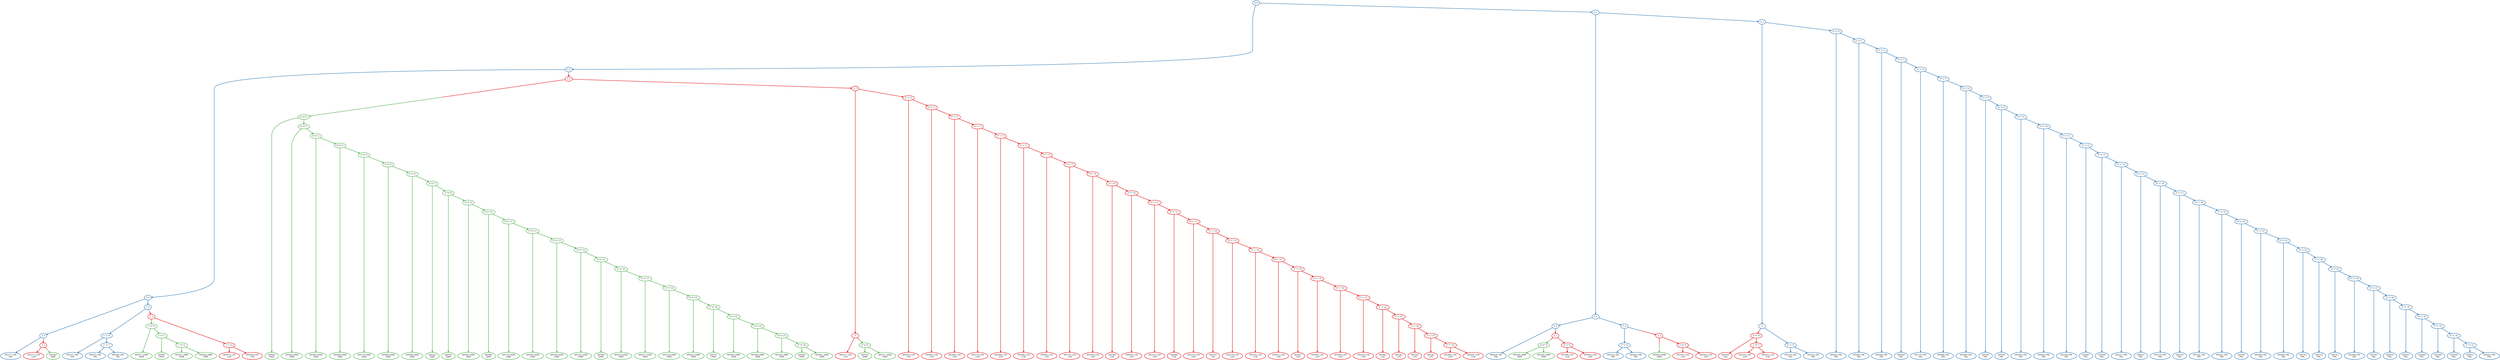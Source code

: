 digraph T {
	{
		rank=same
		236 [penwidth=3,colorscheme=set19,color=2,label="ASV029_PRL\nPRL"]
		235 [penwidth=3,colorscheme=set19,color=3,label="ASV209_HMR\nHMR"]
		234 [penwidth=3,colorscheme=set19,color=3,label="ASV029_HMR\nHMR"]
		232 [penwidth=3,colorscheme=set19,color=1,label="ASV209_LGR\nLGR"]
		231 [penwidth=3,colorscheme=set19,color=1,label="ASV029_LGR\nLGR"]
		227 [penwidth=3,colorscheme=set19,color=3,label="ASV042_HMR\nHMR"]
		226 [penwidth=3,colorscheme=set19,color=1,label="ASV191_LGR\nLGR"]
		225 [penwidth=3,colorscheme=set19,color=1,label="ASV042_LGR\nLGR"]
		223 [penwidth=3,colorscheme=set19,color=2,label="ASV191_PRL\nPRL"]
		222 [penwidth=3,colorscheme=set19,color=2,label="ASV042_PRL\nPRL"]
		218 [penwidth=3,colorscheme=set19,color=1,label="ASV317_LGR\nLGR"]
		217 [penwidth=3,colorscheme=set19,color=3,label="ASV333\nHMR"]
		216 [penwidth=3,colorscheme=set19,color=3,label="ASV317_HMR\nHMR"]
		213 [penwidth=3,colorscheme=set19,color=2,label="ASV177_PRL\nPRL"]
		212 [penwidth=3,colorscheme=set19,color=1,label="ASV177_LGR\nLGR"]
		211 [penwidth=3,colorscheme=set19,color=3,label="ASV363\nHMR"]
		208 [penwidth=3,colorscheme=set19,color=1,label="ASV219_LGR\nLGR"]
		207 [penwidth=3,colorscheme=set19,color=1,label="ASV425_LGR\nLGR"]
		205 [penwidth=3,colorscheme=set19,color=1,label="ASV538\nLGR"]
		203 [penwidth=3,colorscheme=set19,color=2,label="ASV219_PRL\nPRL"]
		202 [penwidth=3,colorscheme=set19,color=2,label="ASV425_PRL\nPRL"]
		199 [penwidth=3,colorscheme=set19,color=3,label="ASV075_HMR\nHMR"]
		198 [penwidth=3,colorscheme=set19,color=3,label="ASV058_HMR\nHMR"]
		196 [penwidth=3,colorscheme=set19,color=3,label="ASV656\nHMR"]
		194 [penwidth=3,colorscheme=set19,color=3,label="ASV277_HMR\nHMR"]
		192 [penwidth=3,colorscheme=set19,color=1,label="ASV075_LGR\nLGR"]
		191 [penwidth=3,colorscheme=set19,color=1,label="ASV058_LGR\nLGR"]
		189 [penwidth=3,colorscheme=set19,color=2,label="ASV075_PRL\nPRL"]
		188 [penwidth=3,colorscheme=set19,color=2,label="ASV058_PRL\nPRL"]
		186 [penwidth=3,colorscheme=set19,color=2,label="ASV277_PRL\nPRL"]
		182 [penwidth=3,colorscheme=set19,color=3,label="ASV445\nHMR"]
		181 [penwidth=3,colorscheme=set19,color=3,label="ASV001_HMR\nHMR"]
		179 [penwidth=3,colorscheme=set19,color=3,label="ASV254_HMR\nHMR"]
		177 [penwidth=3,colorscheme=set19,color=3,label="ASV040_HMR\nHMR"]
		175 [penwidth=3,colorscheme=set19,color=3,label="ASV095_HMR\nHMR"]
		173 [penwidth=3,colorscheme=set19,color=3,label="ASV533\nHMR"]
		171 [penwidth=3,colorscheme=set19,color=3,label="ASV023_HMR\nHMR"]
		169 [penwidth=3,colorscheme=set19,color=3,label="ASV119_HMR\nHMR"]
		167 [penwidth=3,colorscheme=set19,color=3,label="ASV217_HMR\nHMR"]
		165 [penwidth=3,colorscheme=set19,color=3,label="ASV218_HMR\nHMR"]
		163 [penwidth=3,colorscheme=set19,color=3,label="ASV383\nHMR"]
		161 [penwidth=3,colorscheme=set19,color=3,label="ASV152_HMR\nHMR"]
		159 [penwidth=3,colorscheme=set19,color=3,label="ASV039_HMR\nHMR"]
		157 [penwidth=3,colorscheme=set19,color=3,label="ASV050_HMR\nHMR"]
		155 [penwidth=3,colorscheme=set19,color=3,label="ASV178_HMR\nHMR"]
		153 [penwidth=3,colorscheme=set19,color=3,label="ASV446\nHMR"]
		151 [penwidth=3,colorscheme=set19,color=3,label="ASV063_HMR\nHMR"]
		149 [penwidth=3,colorscheme=set19,color=3,label="ASV535\nHMR"]
		147 [penwidth=3,colorscheme=set19,color=3,label="ASV223\nHMR"]
		145 [penwidth=3,colorscheme=set19,color=3,label="ASV080_HMR\nHMR"]
		143 [penwidth=3,colorscheme=set19,color=3,label="ASV069_HMR\nHMR"]
		141 [penwidth=3,colorscheme=set19,color=3,label="ASV179_HMR\nHMR"]
		139 [penwidth=3,colorscheme=set19,color=3,label="ASV046_HMR\nHMR"]
		137 [penwidth=3,colorscheme=set19,color=3,label="ASV065_HMR\nHMR"]
		135 [penwidth=3,colorscheme=set19,color=3,label="ASV024_HMR\nHMR"]
		133 [penwidth=3,colorscheme=set19,color=3,label="ASV616\nHMR"]
		131 [penwidth=3,colorscheme=set19,color=1,label="ASV408_LGR\nLGR"]
		130 [penwidth=3,colorscheme=set19,color=1,label="ASV001_LGR\nLGR"]
		128 [penwidth=3,colorscheme=set19,color=1,label="ASV382\nLGR"]
		126 [penwidth=3,colorscheme=set19,color=1,label="ASV559\nLGR"]
		124 [penwidth=3,colorscheme=set19,color=1,label="ASV362\nLGR"]
		122 [penwidth=3,colorscheme=set19,color=1,label="ASV465\nLGR"]
		120 [penwidth=3,colorscheme=set19,color=1,label="ASV254_LGR\nLGR"]
		118 [penwidth=3,colorscheme=set19,color=1,label="ASV040_LGR\nLGR"]
		116 [penwidth=3,colorscheme=set19,color=1,label="ASV095_LGR\nLGR"]
		114 [penwidth=3,colorscheme=set19,color=1,label="ASV655\nLGR"]
		112 [penwidth=3,colorscheme=set19,color=1,label="ASV023_LGR\nLGR"]
		110 [penwidth=3,colorscheme=set19,color=1,label="ASV142_LGR\nLGR"]
		108 [penwidth=3,colorscheme=set19,color=1,label="ASV119_LGR\nLGR"]
		106 [penwidth=3,colorscheme=set19,color=1,label="ASV276\nLGR"]
		104 [penwidth=3,colorscheme=set19,color=1,label="ASV218_LGR\nLGR"]
		102 [penwidth=3,colorscheme=set19,color=1,label="ASV466\nLGR"]
		100 [penwidth=3,colorscheme=set19,color=1,label="ASV152_LGR\nLGR"]
		98 [penwidth=3,colorscheme=set19,color=1,label="ASV039_LGR\nLGR"]
		96 [penwidth=3,colorscheme=set19,color=1,label="ASV580\nLGR"]
		94 [penwidth=3,colorscheme=set19,color=1,label="ASV050_LGR\nLGR"]
		92 [penwidth=3,colorscheme=set19,color=1,label="ASV178_LGR\nLGR"]
		90 [penwidth=3,colorscheme=set19,color=1,label="ASV063_LGR\nLGR"]
		88 [penwidth=3,colorscheme=set19,color=1,label="ASV080_LGR\nLGR"]
		86 [penwidth=3,colorscheme=set19,color=1,label="ASV069_LGR\nLGR"]
		84 [penwidth=3,colorscheme=set19,color=1,label="ASV179_LGR\nLGR"]
		82 [penwidth=3,colorscheme=set19,color=1,label="ASV046_LGR\nLGR"]
		80 [penwidth=3,colorscheme=set19,color=1,label="ASV065_LGR\nLGR"]
		78 [penwidth=3,colorscheme=set19,color=1,label="ASV024_LGR\nLGR"]
		76 [penwidth=3,colorscheme=set19,color=2,label="ASV612\nPRL"]
		75 [penwidth=3,colorscheme=set19,color=2,label="ASV001_PRL\nPRL"]
		73 [penwidth=3,colorscheme=set19,color=2,label="ASV508\nPRL"]
		71 [penwidth=3,colorscheme=set19,color=2,label="ASV390\nPRL"]
		69 [penwidth=3,colorscheme=set19,color=2,label="ASV464\nPRL"]
		67 [penwidth=3,colorscheme=set19,color=2,label="ASV613\nPRL"]
		65 [penwidth=3,colorscheme=set19,color=2,label="ASV614\nPRL"]
		63 [penwidth=3,colorscheme=set19,color=2,label="ASV391\nPRL"]
		61 [penwidth=3,colorscheme=set19,color=2,label="ASV408_PRL\nPRL"]
		59 [penwidth=3,colorscheme=set19,color=2,label="ASV315\nPRL"]
		57 [penwidth=3,colorscheme=set19,color=2,label="ASV116\nPRL"]
		55 [penwidth=3,colorscheme=set19,color=2,label="ASV316\nPRL"]
		53 [penwidth=3,colorscheme=set19,color=2,label="ASV040_PRL\nPRL"]
		51 [penwidth=3,colorscheme=set19,color=2,label="ASV095_PRL\nPRL"]
		49 [penwidth=3,colorscheme=set19,color=2,label="ASV392\nPRL"]
		47 [penwidth=3,colorscheme=set19,color=2,label="ASV023_PRL\nPRL"]
		45 [penwidth=3,colorscheme=set19,color=2,label="ASV142_PRL\nPRL"]
		43 [penwidth=3,colorscheme=set19,color=2,label="ASV534\nPRL"]
		41 [penwidth=3,colorscheme=set19,color=2,label="ASV119_PRL\nPRL"]
		39 [penwidth=3,colorscheme=set19,color=2,label="ASV615\nPRL"]
		37 [penwidth=3,colorscheme=set19,color=2,label="ASV217_PRL\nPRL"]
		35 [penwidth=3,colorscheme=set19,color=2,label="ASV509\nPRL"]
		33 [penwidth=3,colorscheme=set19,color=2,label="ASV467\nPRL"]
		31 [penwidth=3,colorscheme=set19,color=2,label="ASV039_PRL\nPRL"]
		29 [penwidth=3,colorscheme=set19,color=2,label="ASV050_PRL\nPRL"]
		27 [penwidth=3,colorscheme=set19,color=2,label="ASV063_PRL\nPRL"]
		25 [penwidth=3,colorscheme=set19,color=2,label="ASV536\nPRL"]
		23 [penwidth=3,colorscheme=set19,color=2,label="ASV293\nPRL"]
		21 [penwidth=3,colorscheme=set19,color=2,label="ASV080_PRL\nPRL"]
		19 [penwidth=3,colorscheme=set19,color=2,label="ASV069_PRL\nPRL"]
		17 [penwidth=3,colorscheme=set19,color=2,label="ASV179_PRL\nPRL"]
		15 [penwidth=3,colorscheme=set19,color=2,label="ASV409\nPRL"]
		13 [penwidth=3,colorscheme=set19,color=2,label="ASV046_PRL\nPRL"]
		11 [penwidth=3,colorscheme=set19,color=2,label="ASV065_PRL\nPRL"]
		9 [penwidth=3,colorscheme=set19,color=2,label="ASV024_PRL\nPRL"]
	}
	233 [penwidth=3,colorscheme=set19,color=3,label="6^0^0"]
	230 [penwidth=3,colorscheme=set19,color=1,label="6^1^0"]
	229 [penwidth=3,colorscheme=set19,color=1,label="6_1"]
	228 [penwidth=3,colorscheme=set19,color=2,label="6_0"]
	224 [penwidth=3,colorscheme=set19,color=1,label="5^0^0"]
	221 [penwidth=3,colorscheme=set19,color=2,label="5^1^0"]
	220 [penwidth=3,colorscheme=set19,color=1,label="5_1"]
	219 [penwidth=3,colorscheme=set19,color=2,label="5_0"]
	215 [penwidth=3,colorscheme=set19,color=3,label="4^0^0"]
	214 [penwidth=3,colorscheme=set19,color=1,label="4"]
	210 [penwidth=3,colorscheme=set19,color=1,label="3_1"]
	209 [penwidth=3,colorscheme=set19,color=2,label="3_0"]
	206 [penwidth=3,colorscheme=set19,color=1,label="2^0^1"]
	204 [penwidth=3,colorscheme=set19,color=1,label="2^0^0"]
	201 [penwidth=3,colorscheme=set19,color=2,label="2^1^0"]
	200 [penwidth=3,colorscheme=set19,color=2,label="2"]
	197 [penwidth=3,colorscheme=set19,color=3,label="1^0^2"]
	195 [penwidth=3,colorscheme=set19,color=3,label="1^0^1"]
	193 [penwidth=3,colorscheme=set19,color=3,label="1^0^0"]
	190 [penwidth=3,colorscheme=set19,color=1,label="1^1^0"]
	187 [penwidth=3,colorscheme=set19,color=2,label="1^2^1"]
	185 [penwidth=3,colorscheme=set19,color=2,label="1^2^0"]
	184 [penwidth=3,colorscheme=set19,color=1,label="1_1"]
	183 [penwidth=3,colorscheme=set19,color=2,label="1_0"]
	180 [penwidth=3,colorscheme=set19,color=3,label="0^0^24"]
	178 [penwidth=3,colorscheme=set19,color=3,label="0^0^23"]
	176 [penwidth=3,colorscheme=set19,color=3,label="0^0^22"]
	174 [penwidth=3,colorscheme=set19,color=3,label="0^0^21"]
	172 [penwidth=3,colorscheme=set19,color=3,label="0^0^20"]
	170 [penwidth=3,colorscheme=set19,color=3,label="0^0^19"]
	168 [penwidth=3,colorscheme=set19,color=3,label="0^0^18"]
	166 [penwidth=3,colorscheme=set19,color=3,label="0^0^17"]
	164 [penwidth=3,colorscheme=set19,color=3,label="0^0^16"]
	162 [penwidth=3,colorscheme=set19,color=3,label="0^0^15"]
	160 [penwidth=3,colorscheme=set19,color=3,label="0^0^14"]
	158 [penwidth=3,colorscheme=set19,color=3,label="0^0^13"]
	156 [penwidth=3,colorscheme=set19,color=3,label="0^0^12"]
	154 [penwidth=3,colorscheme=set19,color=3,label="0^0^11"]
	152 [penwidth=3,colorscheme=set19,color=3,label="0^0^10"]
	150 [penwidth=3,colorscheme=set19,color=3,label="0^0^9"]
	148 [penwidth=3,colorscheme=set19,color=3,label="0^0^8"]
	146 [penwidth=3,colorscheme=set19,color=3,label="0^0^7"]
	144 [penwidth=3,colorscheme=set19,color=3,label="0^0^6"]
	142 [penwidth=3,colorscheme=set19,color=3,label="0^0^5"]
	140 [penwidth=3,colorscheme=set19,color=3,label="0^0^4"]
	138 [penwidth=3,colorscheme=set19,color=3,label="0^0^3"]
	136 [penwidth=3,colorscheme=set19,color=3,label="0^0^2"]
	134 [penwidth=3,colorscheme=set19,color=3,label="0^0^1"]
	132 [penwidth=3,colorscheme=set19,color=3,label="0^0^0"]
	129 [penwidth=3,colorscheme=set19,color=1,label="0^1^26"]
	127 [penwidth=3,colorscheme=set19,color=1,label="0^1^25"]
	125 [penwidth=3,colorscheme=set19,color=1,label="0^1^24"]
	123 [penwidth=3,colorscheme=set19,color=1,label="0^1^23"]
	121 [penwidth=3,colorscheme=set19,color=1,label="0^1^22"]
	119 [penwidth=3,colorscheme=set19,color=1,label="0^1^21"]
	117 [penwidth=3,colorscheme=set19,color=1,label="0^1^20"]
	115 [penwidth=3,colorscheme=set19,color=1,label="0^1^19"]
	113 [penwidth=3,colorscheme=set19,color=1,label="0^1^18"]
	111 [penwidth=3,colorscheme=set19,color=1,label="0^1^17"]
	109 [penwidth=3,colorscheme=set19,color=1,label="0^1^16"]
	107 [penwidth=3,colorscheme=set19,color=1,label="0^1^15"]
	105 [penwidth=3,colorscheme=set19,color=1,label="0^1^14"]
	103 [penwidth=3,colorscheme=set19,color=1,label="0^1^13"]
	101 [penwidth=3,colorscheme=set19,color=1,label="0^1^12"]
	99 [penwidth=3,colorscheme=set19,color=1,label="0^1^11"]
	97 [penwidth=3,colorscheme=set19,color=1,label="0^1^10"]
	95 [penwidth=3,colorscheme=set19,color=1,label="0^1^9"]
	93 [penwidth=3,colorscheme=set19,color=1,label="0^1^8"]
	91 [penwidth=3,colorscheme=set19,color=1,label="0^1^7"]
	89 [penwidth=3,colorscheme=set19,color=1,label="0^1^6"]
	87 [penwidth=3,colorscheme=set19,color=1,label="0^1^5"]
	85 [penwidth=3,colorscheme=set19,color=1,label="0^1^4"]
	83 [penwidth=3,colorscheme=set19,color=1,label="0^1^3"]
	81 [penwidth=3,colorscheme=set19,color=1,label="0^1^2"]
	79 [penwidth=3,colorscheme=set19,color=1,label="0^1^1"]
	77 [penwidth=3,colorscheme=set19,color=1,label="0^1^0"]
	74 [penwidth=3,colorscheme=set19,color=2,label="0^2^33"]
	72 [penwidth=3,colorscheme=set19,color=2,label="0^2^32"]
	70 [penwidth=3,colorscheme=set19,color=2,label="0^2^31"]
	68 [penwidth=3,colorscheme=set19,color=2,label="0^2^30"]
	66 [penwidth=3,colorscheme=set19,color=2,label="0^2^29"]
	64 [penwidth=3,colorscheme=set19,color=2,label="0^2^28"]
	62 [penwidth=3,colorscheme=set19,color=2,label="0^2^27"]
	60 [penwidth=3,colorscheme=set19,color=2,label="0^2^26"]
	58 [penwidth=3,colorscheme=set19,color=2,label="0^2^25"]
	56 [penwidth=3,colorscheme=set19,color=2,label="0^2^24"]
	54 [penwidth=3,colorscheme=set19,color=2,label="0^2^23"]
	52 [penwidth=3,colorscheme=set19,color=2,label="0^2^22"]
	50 [penwidth=3,colorscheme=set19,color=2,label="0^2^21"]
	48 [penwidth=3,colorscheme=set19,color=2,label="0^2^20"]
	46 [penwidth=3,colorscheme=set19,color=2,label="0^2^19"]
	44 [penwidth=3,colorscheme=set19,color=2,label="0^2^18"]
	42 [penwidth=3,colorscheme=set19,color=2,label="0^2^17"]
	40 [penwidth=3,colorscheme=set19,color=2,label="0^2^16"]
	38 [penwidth=3,colorscheme=set19,color=2,label="0^2^15"]
	36 [penwidth=3,colorscheme=set19,color=2,label="0^2^14"]
	34 [penwidth=3,colorscheme=set19,color=2,label="0^2^13"]
	32 [penwidth=3,colorscheme=set19,color=2,label="0^2^12"]
	30 [penwidth=3,colorscheme=set19,color=2,label="0^2^11"]
	28 [penwidth=3,colorscheme=set19,color=2,label="0^2^10"]
	26 [penwidth=3,colorscheme=set19,color=2,label="0^2^9"]
	24 [penwidth=3,colorscheme=set19,color=2,label="0^2^8"]
	22 [penwidth=3,colorscheme=set19,color=2,label="0^2^7"]
	20 [penwidth=3,colorscheme=set19,color=2,label="0^2^6"]
	18 [penwidth=3,colorscheme=set19,color=2,label="0^2^5"]
	16 [penwidth=3,colorscheme=set19,color=2,label="0^2^4"]
	14 [penwidth=3,colorscheme=set19,color=2,label="0^2^3"]
	12 [penwidth=3,colorscheme=set19,color=2,label="0^2^2"]
	10 [penwidth=3,colorscheme=set19,color=2,label="0^2^1"]
	8 [penwidth=3,colorscheme=set19,color=2,label="0^2^0"]
	7 [penwidth=3,colorscheme=set19,color=1,label="0_7"]
	6 [penwidth=3,colorscheme=set19,color=2,label="0_6"]
	5 [penwidth=3,colorscheme=set19,color=1,label="0_5"]
	4 [penwidth=3,colorscheme=set19,color=2,label="0_4"]
	3 [penwidth=3,colorscheme=set19,color=2,label="0_3"]
	2 [penwidth=3,colorscheme=set19,color=2,label="0_2"]
	1 [penwidth=3,colorscheme=set19,color=2,label="0_1"]
	0 [penwidth=3,colorscheme=set19,color=2,label="0_0"]
	233 -> 235 [penwidth=3,colorscheme=set19,color=3]
	233 -> 234 [penwidth=3,colorscheme=set19,color=3]
	230 -> 232 [penwidth=3,colorscheme=set19,color=1]
	230 -> 231 [penwidth=3,colorscheme=set19,color=1]
	229 -> 233 [penwidth=3,colorscheme=set19,color="1;0.5:3"]
	229 -> 230 [penwidth=3,colorscheme=set19,color=1]
	228 -> 236 [penwidth=3,colorscheme=set19,color=2]
	228 -> 229 [penwidth=3,colorscheme=set19,color="2;0.5:1"]
	224 -> 226 [penwidth=3,colorscheme=set19,color=1]
	224 -> 225 [penwidth=3,colorscheme=set19,color=1]
	221 -> 223 [penwidth=3,colorscheme=set19,color=2]
	221 -> 222 [penwidth=3,colorscheme=set19,color=2]
	220 -> 227 [penwidth=3,colorscheme=set19,color="1;0.5:3"]
	220 -> 224 [penwidth=3,colorscheme=set19,color=1]
	219 -> 221 [penwidth=3,colorscheme=set19,color=2]
	219 -> 220 [penwidth=3,colorscheme=set19,color="2;0.5:1"]
	215 -> 217 [penwidth=3,colorscheme=set19,color=3]
	215 -> 216 [penwidth=3,colorscheme=set19,color=3]
	214 -> 218 [penwidth=3,colorscheme=set19,color=1]
	214 -> 215 [penwidth=3,colorscheme=set19,color="1;0.5:3"]
	210 -> 212 [penwidth=3,colorscheme=set19,color=1]
	210 -> 211 [penwidth=3,colorscheme=set19,color="1;0.5:3"]
	209 -> 213 [penwidth=3,colorscheme=set19,color=2]
	209 -> 210 [penwidth=3,colorscheme=set19,color="2;0.5:1"]
	206 -> 208 [penwidth=3,colorscheme=set19,color=1]
	206 -> 207 [penwidth=3,colorscheme=set19,color=1]
	204 -> 206 [penwidth=3,colorscheme=set19,color=1]
	204 -> 205 [penwidth=3,colorscheme=set19,color=1]
	201 -> 203 [penwidth=3,colorscheme=set19,color=2]
	201 -> 202 [penwidth=3,colorscheme=set19,color=2]
	200 -> 204 [penwidth=3,colorscheme=set19,color="2;0.5:1"]
	200 -> 201 [penwidth=3,colorscheme=set19,color=2]
	197 -> 199 [penwidth=3,colorscheme=set19,color=3]
	197 -> 198 [penwidth=3,colorscheme=set19,color=3]
	195 -> 197 [penwidth=3,colorscheme=set19,color=3]
	195 -> 196 [penwidth=3,colorscheme=set19,color=3]
	193 -> 195 [penwidth=3,colorscheme=set19,color=3]
	193 -> 194 [penwidth=3,colorscheme=set19,color=3]
	190 -> 192 [penwidth=3,colorscheme=set19,color=1]
	190 -> 191 [penwidth=3,colorscheme=set19,color=1]
	187 -> 189 [penwidth=3,colorscheme=set19,color=2]
	187 -> 188 [penwidth=3,colorscheme=set19,color=2]
	185 -> 187 [penwidth=3,colorscheme=set19,color=2]
	185 -> 186 [penwidth=3,colorscheme=set19,color=2]
	184 -> 193 [penwidth=3,colorscheme=set19,color="1;0.5:3"]
	184 -> 190 [penwidth=3,colorscheme=set19,color=1]
	183 -> 185 [penwidth=3,colorscheme=set19,color=2]
	183 -> 184 [penwidth=3,colorscheme=set19,color="2;0.5:1"]
	180 -> 182 [penwidth=3,colorscheme=set19,color=3]
	180 -> 181 [penwidth=3,colorscheme=set19,color=3]
	178 -> 180 [penwidth=3,colorscheme=set19,color=3]
	178 -> 179 [penwidth=3,colorscheme=set19,color=3]
	176 -> 178 [penwidth=3,colorscheme=set19,color=3]
	176 -> 177 [penwidth=3,colorscheme=set19,color=3]
	174 -> 176 [penwidth=3,colorscheme=set19,color=3]
	174 -> 175 [penwidth=3,colorscheme=set19,color=3]
	172 -> 174 [penwidth=3,colorscheme=set19,color=3]
	172 -> 173 [penwidth=3,colorscheme=set19,color=3]
	170 -> 172 [penwidth=3,colorscheme=set19,color=3]
	170 -> 171 [penwidth=3,colorscheme=set19,color=3]
	168 -> 170 [penwidth=3,colorscheme=set19,color=3]
	168 -> 169 [penwidth=3,colorscheme=set19,color=3]
	166 -> 168 [penwidth=3,colorscheme=set19,color=3]
	166 -> 167 [penwidth=3,colorscheme=set19,color=3]
	164 -> 166 [penwidth=3,colorscheme=set19,color=3]
	164 -> 165 [penwidth=3,colorscheme=set19,color=3]
	162 -> 164 [penwidth=3,colorscheme=set19,color=3]
	162 -> 163 [penwidth=3,colorscheme=set19,color=3]
	160 -> 162 [penwidth=3,colorscheme=set19,color=3]
	160 -> 161 [penwidth=3,colorscheme=set19,color=3]
	158 -> 160 [penwidth=3,colorscheme=set19,color=3]
	158 -> 159 [penwidth=3,colorscheme=set19,color=3]
	156 -> 158 [penwidth=3,colorscheme=set19,color=3]
	156 -> 157 [penwidth=3,colorscheme=set19,color=3]
	154 -> 156 [penwidth=3,colorscheme=set19,color=3]
	154 -> 155 [penwidth=3,colorscheme=set19,color=3]
	152 -> 154 [penwidth=3,colorscheme=set19,color=3]
	152 -> 153 [penwidth=3,colorscheme=set19,color=3]
	150 -> 152 [penwidth=3,colorscheme=set19,color=3]
	150 -> 151 [penwidth=3,colorscheme=set19,color=3]
	148 -> 150 [penwidth=3,colorscheme=set19,color=3]
	148 -> 149 [penwidth=3,colorscheme=set19,color=3]
	146 -> 148 [penwidth=3,colorscheme=set19,color=3]
	146 -> 147 [penwidth=3,colorscheme=set19,color=3]
	144 -> 146 [penwidth=3,colorscheme=set19,color=3]
	144 -> 145 [penwidth=3,colorscheme=set19,color=3]
	142 -> 144 [penwidth=3,colorscheme=set19,color=3]
	142 -> 143 [penwidth=3,colorscheme=set19,color=3]
	140 -> 142 [penwidth=3,colorscheme=set19,color=3]
	140 -> 141 [penwidth=3,colorscheme=set19,color=3]
	138 -> 140 [penwidth=3,colorscheme=set19,color=3]
	138 -> 139 [penwidth=3,colorscheme=set19,color=3]
	136 -> 138 [penwidth=3,colorscheme=set19,color=3]
	136 -> 137 [penwidth=3,colorscheme=set19,color=3]
	134 -> 136 [penwidth=3,colorscheme=set19,color=3]
	134 -> 135 [penwidth=3,colorscheme=set19,color=3]
	132 -> 134 [penwidth=3,colorscheme=set19,color=3]
	132 -> 133 [penwidth=3,colorscheme=set19,color=3]
	129 -> 131 [penwidth=3,colorscheme=set19,color=1]
	129 -> 130 [penwidth=3,colorscheme=set19,color=1]
	127 -> 129 [penwidth=3,colorscheme=set19,color=1]
	127 -> 128 [penwidth=3,colorscheme=set19,color=1]
	125 -> 127 [penwidth=3,colorscheme=set19,color=1]
	125 -> 126 [penwidth=3,colorscheme=set19,color=1]
	123 -> 125 [penwidth=3,colorscheme=set19,color=1]
	123 -> 124 [penwidth=3,colorscheme=set19,color=1]
	121 -> 123 [penwidth=3,colorscheme=set19,color=1]
	121 -> 122 [penwidth=3,colorscheme=set19,color=1]
	119 -> 121 [penwidth=3,colorscheme=set19,color=1]
	119 -> 120 [penwidth=3,colorscheme=set19,color=1]
	117 -> 119 [penwidth=3,colorscheme=set19,color=1]
	117 -> 118 [penwidth=3,colorscheme=set19,color=1]
	115 -> 117 [penwidth=3,colorscheme=set19,color=1]
	115 -> 116 [penwidth=3,colorscheme=set19,color=1]
	113 -> 115 [penwidth=3,colorscheme=set19,color=1]
	113 -> 114 [penwidth=3,colorscheme=set19,color=1]
	111 -> 113 [penwidth=3,colorscheme=set19,color=1]
	111 -> 112 [penwidth=3,colorscheme=set19,color=1]
	109 -> 111 [penwidth=3,colorscheme=set19,color=1]
	109 -> 110 [penwidth=3,colorscheme=set19,color=1]
	107 -> 109 [penwidth=3,colorscheme=set19,color=1]
	107 -> 108 [penwidth=3,colorscheme=set19,color=1]
	105 -> 107 [penwidth=3,colorscheme=set19,color=1]
	105 -> 106 [penwidth=3,colorscheme=set19,color=1]
	103 -> 105 [penwidth=3,colorscheme=set19,color=1]
	103 -> 104 [penwidth=3,colorscheme=set19,color=1]
	101 -> 103 [penwidth=3,colorscheme=set19,color=1]
	101 -> 102 [penwidth=3,colorscheme=set19,color=1]
	99 -> 101 [penwidth=3,colorscheme=set19,color=1]
	99 -> 100 [penwidth=3,colorscheme=set19,color=1]
	97 -> 99 [penwidth=3,colorscheme=set19,color=1]
	97 -> 98 [penwidth=3,colorscheme=set19,color=1]
	95 -> 97 [penwidth=3,colorscheme=set19,color=1]
	95 -> 96 [penwidth=3,colorscheme=set19,color=1]
	93 -> 95 [penwidth=3,colorscheme=set19,color=1]
	93 -> 94 [penwidth=3,colorscheme=set19,color=1]
	91 -> 93 [penwidth=3,colorscheme=set19,color=1]
	91 -> 92 [penwidth=3,colorscheme=set19,color=1]
	89 -> 91 [penwidth=3,colorscheme=set19,color=1]
	89 -> 90 [penwidth=3,colorscheme=set19,color=1]
	87 -> 89 [penwidth=3,colorscheme=set19,color=1]
	87 -> 88 [penwidth=3,colorscheme=set19,color=1]
	85 -> 87 [penwidth=3,colorscheme=set19,color=1]
	85 -> 86 [penwidth=3,colorscheme=set19,color=1]
	83 -> 85 [penwidth=3,colorscheme=set19,color=1]
	83 -> 84 [penwidth=3,colorscheme=set19,color=1]
	81 -> 83 [penwidth=3,colorscheme=set19,color=1]
	81 -> 82 [penwidth=3,colorscheme=set19,color=1]
	79 -> 81 [penwidth=3,colorscheme=set19,color=1]
	79 -> 80 [penwidth=3,colorscheme=set19,color=1]
	77 -> 79 [penwidth=3,colorscheme=set19,color=1]
	77 -> 78 [penwidth=3,colorscheme=set19,color=1]
	74 -> 76 [penwidth=3,colorscheme=set19,color=2]
	74 -> 75 [penwidth=3,colorscheme=set19,color=2]
	72 -> 74 [penwidth=3,colorscheme=set19,color=2]
	72 -> 73 [penwidth=3,colorscheme=set19,color=2]
	70 -> 72 [penwidth=3,colorscheme=set19,color=2]
	70 -> 71 [penwidth=3,colorscheme=set19,color=2]
	68 -> 70 [penwidth=3,colorscheme=set19,color=2]
	68 -> 69 [penwidth=3,colorscheme=set19,color=2]
	66 -> 68 [penwidth=3,colorscheme=set19,color=2]
	66 -> 67 [penwidth=3,colorscheme=set19,color=2]
	64 -> 66 [penwidth=3,colorscheme=set19,color=2]
	64 -> 65 [penwidth=3,colorscheme=set19,color=2]
	62 -> 64 [penwidth=3,colorscheme=set19,color=2]
	62 -> 63 [penwidth=3,colorscheme=set19,color=2]
	60 -> 62 [penwidth=3,colorscheme=set19,color=2]
	60 -> 61 [penwidth=3,colorscheme=set19,color=2]
	58 -> 60 [penwidth=3,colorscheme=set19,color=2]
	58 -> 59 [penwidth=3,colorscheme=set19,color=2]
	56 -> 58 [penwidth=3,colorscheme=set19,color=2]
	56 -> 57 [penwidth=3,colorscheme=set19,color=2]
	54 -> 56 [penwidth=3,colorscheme=set19,color=2]
	54 -> 55 [penwidth=3,colorscheme=set19,color=2]
	52 -> 54 [penwidth=3,colorscheme=set19,color=2]
	52 -> 53 [penwidth=3,colorscheme=set19,color=2]
	50 -> 52 [penwidth=3,colorscheme=set19,color=2]
	50 -> 51 [penwidth=3,colorscheme=set19,color=2]
	48 -> 50 [penwidth=3,colorscheme=set19,color=2]
	48 -> 49 [penwidth=3,colorscheme=set19,color=2]
	46 -> 48 [penwidth=3,colorscheme=set19,color=2]
	46 -> 47 [penwidth=3,colorscheme=set19,color=2]
	44 -> 46 [penwidth=3,colorscheme=set19,color=2]
	44 -> 45 [penwidth=3,colorscheme=set19,color=2]
	42 -> 44 [penwidth=3,colorscheme=set19,color=2]
	42 -> 43 [penwidth=3,colorscheme=set19,color=2]
	40 -> 42 [penwidth=3,colorscheme=set19,color=2]
	40 -> 41 [penwidth=3,colorscheme=set19,color=2]
	38 -> 40 [penwidth=3,colorscheme=set19,color=2]
	38 -> 39 [penwidth=3,colorscheme=set19,color=2]
	36 -> 38 [penwidth=3,colorscheme=set19,color=2]
	36 -> 37 [penwidth=3,colorscheme=set19,color=2]
	34 -> 36 [penwidth=3,colorscheme=set19,color=2]
	34 -> 35 [penwidth=3,colorscheme=set19,color=2]
	32 -> 34 [penwidth=3,colorscheme=set19,color=2]
	32 -> 33 [penwidth=3,colorscheme=set19,color=2]
	30 -> 32 [penwidth=3,colorscheme=set19,color=2]
	30 -> 31 [penwidth=3,colorscheme=set19,color=2]
	28 -> 30 [penwidth=3,colorscheme=set19,color=2]
	28 -> 29 [penwidth=3,colorscheme=set19,color=2]
	26 -> 28 [penwidth=3,colorscheme=set19,color=2]
	26 -> 27 [penwidth=3,colorscheme=set19,color=2]
	24 -> 26 [penwidth=3,colorscheme=set19,color=2]
	24 -> 25 [penwidth=3,colorscheme=set19,color=2]
	22 -> 24 [penwidth=3,colorscheme=set19,color=2]
	22 -> 23 [penwidth=3,colorscheme=set19,color=2]
	20 -> 22 [penwidth=3,colorscheme=set19,color=2]
	20 -> 21 [penwidth=3,colorscheme=set19,color=2]
	18 -> 20 [penwidth=3,colorscheme=set19,color=2]
	18 -> 19 [penwidth=3,colorscheme=set19,color=2]
	16 -> 18 [penwidth=3,colorscheme=set19,color=2]
	16 -> 17 [penwidth=3,colorscheme=set19,color=2]
	14 -> 16 [penwidth=3,colorscheme=set19,color=2]
	14 -> 15 [penwidth=3,colorscheme=set19,color=2]
	12 -> 14 [penwidth=3,colorscheme=set19,color=2]
	12 -> 13 [penwidth=3,colorscheme=set19,color=2]
	10 -> 12 [penwidth=3,colorscheme=set19,color=2]
	10 -> 11 [penwidth=3,colorscheme=set19,color=2]
	8 -> 10 [penwidth=3,colorscheme=set19,color=2]
	8 -> 9 [penwidth=3,colorscheme=set19,color=2]
	7 -> 214 [penwidth=3,colorscheme=set19,color=1]
	7 -> 77 [penwidth=3,colorscheme=set19,color=1]
	6 -> 209 [penwidth=3,colorscheme=set19,color=2]
	6 -> 183 [penwidth=3,colorscheme=set19,color=2]
	5 -> 132 [penwidth=3,colorscheme=set19,color="1;0.5:3"]
	5 -> 7 [penwidth=3,colorscheme=set19,color=1]
	4 -> 6 [penwidth=3,colorscheme=set19,color=2]
	4 -> 5 [penwidth=3,colorscheme=set19,color="2;0.5:1"]
	3 -> 228 [penwidth=3,colorscheme=set19,color=2]
	3 -> 219 [penwidth=3,colorscheme=set19,color=2]
	2 -> 200 [penwidth=3,colorscheme=set19,color=2]
	2 -> 8 [penwidth=3,colorscheme=set19,color=2]
	1 -> 3 [penwidth=3,colorscheme=set19,color=2]
	1 -> 2 [penwidth=3,colorscheme=set19,color=2]
	0 -> 4 [penwidth=3,colorscheme=set19,color=2]
	0 -> 1 [penwidth=3,colorscheme=set19,color=2]
}
